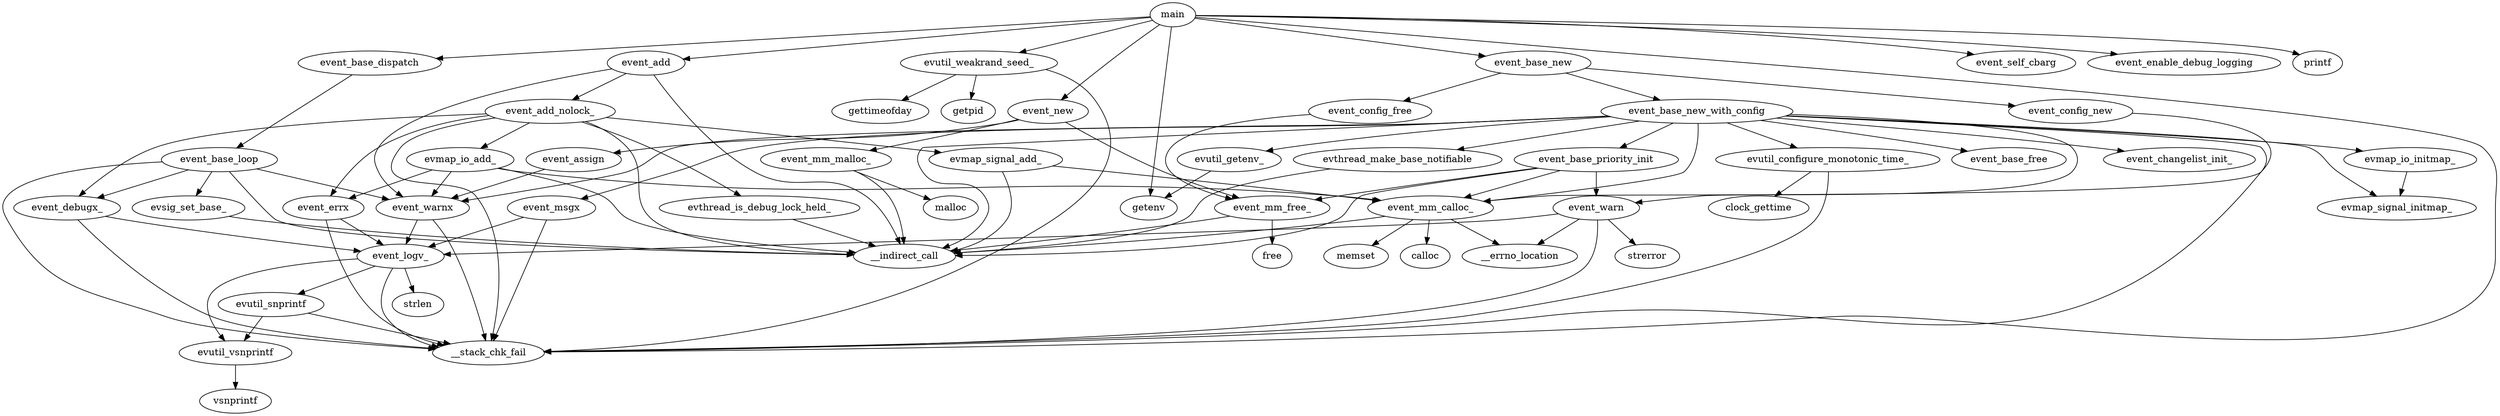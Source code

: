 digraph "callgraph-info-combiner" {
	graph [bb="0,0,3629.6,612",
		bgcolor=white
	];
	node [label="\N"];
	main	[height=0.5,
		pos="1375,594",
		width=0.93881];
	getenv	[height=0.5,
		pos="1489,306",
		width=1.1735];
	main -> getenv	[pos="e,1482,323.95 1381.5,576.05 1392.9,546.67 1417,484.4 1438,432 1451.7,397.8 1467.8,358.49 1478.2,333.22"];
	evutil_weakrand_seed_	[height=0.5,
		pos="379.99,522",
		width=3.2497];
	main -> evutil_weakrand_seed_	[pos="e,483.82,530.3 1341.6,590.65 1209.4,581.35 718.9,546.84 494,531.02"];
	__stack_chk_fail	[height=0.5,
		pos="1197,90",
		width=2.3109];
	main -> __stack_chk_fail	[pos="e,1114.6,92.576 1340.9,592.84 1136.1,591.71 73.966,583.77 21.985,540 -8.9553,513.95 2.9851,491.45 2.9851,451 2.9851,451 2.9851,451 \
2.9851,233 2.9851,188.27 12.218,167.97 49.985,144 94.206,115.93 839.05,98.226 1104.2,92.788"];
	event_self_cbarg	[height=0.5,
		pos="1725,522",
		width=2.4553];
	main -> event_self_cbarg	[pos="e,1664.4,535.12 1406,586.79 1461.4,575.71 1578.6,552.28 1654.4,537.11"];
	event_enable_debug_logging	[height=0.5,
		pos="1975,522",
		width=3.9899];
	main -> event_enable_debug_logging	[pos="e,1873.9,534.79 1407.7,589.19 1492.7,579.26 1724,552.28 1863.6,535.99"];
	event_add	[height=0.5,
		pos="815.99,522",
		width=1.6068];
	main -> event_add	[pos="e,868.88,529.62 1342.5,588.93 1252.4,577.65 998.02,545.8 878.94,530.88"];
	printf	[height=0.5,
		pos="2174,522",
		width=1.0291];
	main -> printf	[pos="e,2146.6,534.55 1408.8,591.89 1536.4,587.52 1987.7,570.21 2128,540 2131,539.36 2134,538.56 2137.1,537.67"];
	event_base_dispatch	[height=0.5,
		pos="137.99,522",
		width=2.9608];
	main -> event_base_dispatch	[pos="e,212.11,534.97 1341,592.61 1204.2,590.79 681.6,581.34 253.99,540 243.7,539.01 232.93,537.74 222.27,536.34"];
	event_base_new	[height=0.5,
		pos="1533,522",
		width=2.3831];
	main -> event_base_new	[pos="e,1497.9,538.52 1400.4,581.75 1424.1,571.23 1460.1,555.29 1488.6,542.67"];
	event_new	[height=0.5,
		pos="1331,450",
		width=1.661];
	main -> event_new	[pos="e,1336.3,468.27 1369.8,576.15 1362.3,551.94 1348.4,507.05 1339.4,478.13"];
	evutil_weakrand_seed_ -> __stack_chk_fail	[pos="e,1113.7,90.582 381.67,503.79 382.61,483.5 380.71,450.23 360.99,432 271.77,349.51 190.28,464.58 89.985,396 52.712,370.51 40.985,\
352.15 40.985,307 40.985,307 40.985,307 40.985,233 40.985,186.5 55.928,167.61 95.985,144 181.6,93.526 853.32,90.069 1103.5,90.559"];
	gettimeofday	[height=0.5,
		pos="181.99,450",
		width=2.004];
	evutil_weakrand_seed_ -> gettimeofday	[pos="e,221.9,465.11 335.55,505.29 304.65,494.37 263.45,479.8 231.5,468.51"];
	getpid	[height=0.5,
		pos="311.99,450",
		width=1.1193];
	evutil_weakrand_seed_ -> getpid	[pos="e,327.36,466.83 363.52,504.05 354.84,495.12 344.05,484.01 334.6,474.28"];
	event_add_nolock_	[height=0.5,
		pos="620.99,450",
		width=2.69];
	event_add -> event_add_nolock_	[pos="e,663.61,466.3 779.31,507.83 749.38,497.09 706.73,481.78 673.24,469.76"];
	__indirect_call	[height=0.5,
		pos="984.99,234",
		width=2.1123];
	event_add -> __indirect_call	[pos="e,913.41,240.25 758.63,519.36 680.13,515.76 545.47,504.32 514.99,468 504.7,455.74 512.03,447.73 514.99,432 527.68,364.35 517.51,\
330.08 571.99,288 597.67,268.16 790.55,250.07 903.41,241.04"];
	event_warnx	[height=0.5,
		pos="1221,306",
		width=1.9318];
	event_add -> event_warnx	[pos="e,1170,318.28 840.26,505.46 875.12,482.79 940.91,438.69 992.99,396 1011,381.25 1010.7,371.46 1031,360 1053.1,347.48 1113.5,331.66 \
1160.3,320.57"];
	event_add_nolock_ -> __stack_chk_fail	[pos="e,1114.1,92.273 535.33,441.6 400.36,429.67 151.7,406.46 134.99,396 95.362,371.22 78.985,353.73 78.985,307 78.985,307 78.985,307 \
78.985,233 78.985,130.81 191.44,167.09 290.99,144 443.45,108.63 904.92,96.239 1104,92.462"];
	event_add_nolock_ -> __indirect_call	[pos="e,912.04,239.22 588.14,432.99 573.97,424.2 558.86,411.83 550.99,396 543.86,381.67 545.48,375.02 550.99,360 558.2,340.31 593.63,298.14 \
611.99,288 660.39,261.27 807.58,246.73 901.94,239.94"];
	evmap_signal_add_	[height=0.5,
		pos="668.99,378",
		width=2.7623];
	event_add_nolock_ -> evmap_signal_add_	[pos="e,657.14,396.28 632.6,432.05 638.24,423.84 645.13,413.79 651.39,404.66"];
	event_errx	[height=0.5,
		pos="1073,306",
		width=1.679];
	event_add_nolock_ -> event_errx	[pos="e,1019.4,314.46 679.53,435.56 709.97,427.02 746.98,414.1 776.99,396 796.9,383.98 794.35,370.75 814.99,360 848.13,342.72 944.18,325.89 \
1009.3,315.99"];
	evmap_io_add_	[height=0.5,
		pos="903.99,378",
		width=2.2206];
	event_add_nolock_ -> evmap_io_add_	[pos="e,852.35,391.77 676.56,435.25 724.3,423.45 793.04,406.44 842.43,394.23"];
	evthread_is_debug_lock_held_	[height=0.5,
		pos="769.99,306",
		width=4.1524];
	event_add_nolock_ -> evthread_is_debug_lock_held_	[pos="e,673.67,319.82 593.67,432.66 581.23,423.59 567.78,411.08 560.99,396 554.41,381.41 551.16,372.63 560.99,360 574.4,342.76 619,330.23 \
663.57,321.69"];
	event_debugx_	[height=0.5,
		pos="447.99,306",
		width=2.2026];
	event_add_nolock_ -> event_debugx_	[pos="e,451.97,323.98 562.55,435.58 537.77,427.49 510.04,414.96 489.99,396 472.2,379.19 461.16,353.32 454.9,333.8"];
	evmap_signal_add_ -> __indirect_call	[pos="e,978.86,252.05 740.26,365.34 811.47,353.23 912.54,334.6 927.99,324 950.22,308.74 965.71,281.67 974.87,261.38"];
	event_mm_calloc_	[height=0.5,
		pos="1908,306",
		width=2.5998];
	evmap_signal_add_ -> event_mm_calloc_	[pos="e,1843.4,319.05 746.92,366.76 768.9,364.19 792.85,361.69 814.99,360 1254.4,326.49 1367.5,368.32 1806,324 1814.9,323.1 1824.2,321.9 \
1833.5,320.56"];
	event_mm_calloc_ -> __indirect_call	[pos="e,1056.5,240.17 1842.6,293.07 1830.4,291.15 1817.8,289.35 1806,288 1549.8,258.77 1484.3,269.03 1227,252 1173.5,248.46 1113.5,244.24 \
1066.6,240.89"];
	memset	[height=0.5,
		pos="1806,234",
		width=1.336];
	event_mm_calloc_ -> memset	[pos="e,1828,250.11 1884.1,288.59 1869.9,278.86 1851.8,266.43 1836.6,255.99"];
	calloc	[height=0.5,
		pos="1909,234",
		width=1.0291];
	event_mm_calloc_ -> calloc	[pos="e,1908.7,252.1 1908.2,287.7 1908.3,279.98 1908.5,270.71 1908.6,262.11"];
	__errno_location	[height=0.5,
		pos="2050,234",
		width=2.3831];
	event_mm_calloc_ -> __errno_location	[pos="e,2018,250.74 1940.6,288.94 1960.9,278.91 1987.3,265.91 2009,255.19"];
	event_errx -> __stack_chk_fail	[pos="e,1187.1,108.01 1082.7,288.21 1104.3,250.95 1156.3,161.17 1182.1,116.76"];
	event_logv_	[height=0.5,
		pos="1301,234",
		width=1.8054];
	event_errx -> event_logv_	[pos="e,1258.9,247.91 1113.5,292.57 1151.4,280.93 1208.2,263.48 1249.4,250.85"];
	event_logv_ -> __stack_chk_fail	[pos="e,1206.7,107.92 1285,216.39 1275.6,206.22 1263.6,192.75 1254,180 1238.5,159.56 1223,134.94 1212,116.77"];
	evutil_snprintf	[height=0.5,
		pos="1436,162",
		width=2.1845];
	event_logv_ -> evutil_snprintf	[pos="e,1405.8,178.64 1330.3,217.81 1349.7,207.72 1375.5,194.36 1396.7,183.36"];
	evutil_vsnprintf	[height=0.5,
		pos="2270,90",
		width=2.329];
	event_logv_ -> evutil_vsnprintf	[pos="e,2202.8,100.85 1356.9,224.8 1521.4,200.71 2003.5,130.05 2192.6,102.34"];
	strlen	[height=0.5,
		pos="1301,162",
		width=1.0652];
	event_logv_ -> strlen	[pos="e,1301,180.1 1301,215.7 1301,207.98 1301,198.71 1301,190.11"];
	evutil_snprintf -> __stack_chk_fail	[pos="e,1244.4,104.9 1389.6,147.42 1350.9,136.08 1295.6,119.87 1254.1,107.74"];
	evutil_snprintf -> evutil_vsnprintf	[pos="e,2193.4,97.429 1508.5,154.91 1661.9,142.04 2018.3,112.13 2183.3,98.277"];
	vsnprintf	[height=0.5,
		pos="2270,18",
		width=1.4804];
	evutil_vsnprintf -> vsnprintf	[pos="e,2270,36.104 2270,71.697 2270,63.983 2270,54.712 2270,46.112"];
	evmap_io_add_ -> __indirect_call	[pos="e,983.21,252.17 926.92,360.7 938.69,351.23 952.33,338.35 960.99,324 972.38,305.1 978.47,280.73 981.65,262.27"];
	evmap_io_add_ -> event_mm_calloc_	[pos="e,1843.1,319 968.47,367.27 988.47,364.55 1010.6,361.83 1031,360 1374.4,329.1 1463.1,360.41 1806,324 1814.7,323.07 1823.9,321.87 \
1832.9,320.54"];
	evmap_io_add_ -> event_errx	[pos="e,1039.3,320.97 940.66,361.81 966.88,350.95 1002.3,336.29 1029.9,324.86"];
	evmap_io_add_ -> event_warnx	[pos="e,1169.9,318.27 958.84,364.89 1015,352.49 1101.9,333.29 1160.1,320.44"];
	event_warnx -> __stack_chk_fail	[pos="e,1198.9,108.23 1219.1,287.85 1214.9,250.83 1205.1,163.18 1200.1,118.39"];
	event_warnx -> event_logv_	[pos="e,1282.2,251.47 1239.9,288.41 1250.3,279.34 1263.3,267.97 1274.6,258.06"];
	evthread_is_debug_lock_held_ -> __indirect_call	[pos="e,942.07,248.97 819.31,288.94 853.05,277.96 897.73,263.41 932.18,252.19"];
	event_debugx_ -> __stack_chk_fail	[pos="e,1148.8,104.77 495.41,291.45 626.83,253.9 995.46,148.58 1138.9,107.6"];
	event_debugx_ -> event_logv_	[pos="e,1239.1,239.55 517.77,297.35 546.88,294.27 581.05,290.79 611.99,288 730.25,277.32 1077.6,251.47 1229,240.29"];
	event_base_loop	[height=0.5,
		pos="229.99,378",
		width=2.4012];
	event_base_dispatch -> event_base_loop	[pos="e,164.75,389.99 121.46,503.95 105.43,485.28 85.613,454.93 100.99,432 113.55,413.25 134.07,401.13 155.09,393.29"];
	event_base_loop -> __stack_chk_fail	[pos="e,1132.2,101.34 199.66,361.03 186.09,352.12 171.48,339.64 163.99,324 157.07,309.57 153.84,300.37 163.99,288 370.57,35.939 562.49,\
203.13 882.99,144 964.65,128.93 1058.6,113.3 1122.3,102.95"];
	event_base_loop -> __indirect_call	[pos="e,909.97,237.15 207.25,360.61 183.69,341.72 153.02,310.38 173.99,288 198.53,261.8 696.83,243.75 899.94,237.46"];
	event_base_loop -> event_warnx	[pos="e,1171.9,318.79 312.57,372.55 529.44,360.8 1101.3,329.53 1142,324 1148.4,323.13 1155,322.03 1161.6,320.8"];
	event_base_loop -> event_debugx_	[pos="e,404.25,321.04 274.89,362.58 309.67,351.41 357.96,335.91 394.7,324.11"];
	evsig_set_base_	[height=0.5,
		pos="266.99,306",
		width=2.329];
	event_base_loop -> evsig_set_base_	[pos="e,257.85,324.28 238.94,360.05 243.2,352.01 248.38,342.2 253.12,333.23"];
	evsig_set_base_ -> __indirect_call	[pos="e,911.61,238.93 326.39,293.26 337.52,291.31 349.08,289.46 359.99,288 552.97,262.24 781.24,246.61 901.38,239.53"];
	event_config_free	[height=0.5,
		pos="1539,450",
		width=2.5456];
	event_base_new -> event_config_free	[pos="e,1537.5,468.1 1534.5,503.7 1535.1,495.98 1535.9,486.71 1536.7,478.11"];
	event_config_new	[height=0.5,
		pos="1741,450",
		width=2.5637];
	event_base_new -> event_config_new	[pos="e,1696.6,465.93 1576.3,506.41 1608.4,495.62 1652.3,480.84 1686.7,469.26"];
	event_base_new_with_config	[height=0.5,
		pos="2607,450",
		width=3.9719];
	event_base_new -> event_base_new_with_config	[pos="e,2465.9,453.2 1593.1,509.09 1604.7,507.13 1616.7,505.31 1628,504 1919.7,470.13 2262.9,457.84 2455.7,453.43"];
	event_mm_free_	[height=0.5,
		pos="1711,306",
		width=2.3831];
	event_config_free -> event_mm_free_	[pos="e,1656.1,319.84 1543.3,431.69 1549,411.92 1561,379.76 1582,360 1600,343.08 1624.1,331.23 1646.6,323.1"];
	event_mm_free_ -> __indirect_call	[pos="e,1056.4,240.29 1648.7,293.58 1636.2,291.53 1623.2,289.55 1611,288 1507.9,274.9 1211.4,251.94 1066.6,241.05"];
	free	[height=0.5,
		pos="1711,234",
		width=0.81243];
	event_mm_free_ -> free	[pos="e,1711,252.1 1711,287.7 1711,279.98 1711,270.71 1711,262.11"];
	event_config_new -> event_mm_calloc_	[pos="e,1839.7,318.42 1681.1,436.29 1627.6,422.24 1562,396.63 1593,360 1593.2,359.71 1736.5,335.69 1829.7,320.09"];
	event_base_new_with_config -> __stack_chk_fail	[pos="e,1279.2,93.009 2742.7,444.17 2836.8,438.26 2951.8,425.14 2990,396 3024.2,369.89 3028,350.01 3028,307 3028,307 3028,307 3028,233 \
3028,144.85 1661.2,103.02 1289.4,93.274"];
	event_base_new_with_config -> __indirect_call	[pos="e,1056.2,240.43 2469.4,445.01 2255.7,438.05 1862.3,421.91 1803,396 1781.7,386.68 1785.7,370.57 1765,360 1687.7,320.54 1648.9,366.16 \
1573,324 1554,313.46 1559.4,297.68 1540,288 1519.1,277.61 1215.2,252.83 1066.2,241.21"];
	event_base_new_with_config -> event_mm_calloc_	[pos="e,1987.5,315.58 2477.6,442.31 2368.6,435.04 2222.1,420.97 2169,396 2147.9,386.1 2151.4,371.07 2131,360 2090,337.83 2039.8,324.85 \
1997.5,317.29"];
	event_base_new_with_config -> event_warnx	[pos="e,1216.6,324.23 2467.4,446.04 2121.5,438.4 1251.2,417.13 1229,396 1212.8,380.6 1212.3,354.34 1214.9,334.32"];
	evutil_configure_monotonic_time_	[height=0.5,
		pos="2607,378",
		width=4.6399];
	event_base_new_with_config -> evutil_configure_monotonic_time_	[pos="e,2607,396.1 2607,431.7 2607,423.98 2607,414.71 2607,406.11"];
	event_msgx	[height=0.5,
		pos="3564,306",
		width=1.8234];
	event_base_new_with_config -> event_msgx	[pos="e,3561.8,324.11 2750,448.86 2992.2,447.43 3463.1,439.07 3525,396 3545.3,381.89 3555.1,354.79 3559.8,334.19"];
	event_base_free	[height=0.5,
		pos="2877,378",
		width=2.3651];
	event_base_new_with_config -> event_base_free	[pos="e,2825.3,392.4 2666.6,433.55 2710.8,422.1 2770.8,406.53 2815.4,394.96"];
	event_base_priority_init	[height=0.5,
		pos="2300,378",
		width=3.3941];
	event_base_new_with_config -> event_base_priority_init	[pos="e,2363.4,393.45 2541.1,433.98 2491.8,422.74 2424.4,407.36 2373.3,395.73"];
	event_warn	[height=0.5,
		pos="2211,306",
		width=1.7873];
	event_base_new_with_config -> event_warn	[pos="e,2273.3,310.79 2747.9,446.92 2837.5,442.26 2942,429.51 2971,396 2981.5,383.9 2981.9,371.7 2971,360 2965.2,353.74 2472.1,322.97 \
2283.4,311.4"];
	evmap_signal_initmap_	[height=0.5,
		pos="3362,306",
		width=3.2858];
	event_base_new_with_config -> evmap_signal_initmap_	[pos="e,3424,321.36 2746.1,445.76 2992.3,439.33 3481.3,423.21 3507,396 3537,364.2 3483.9,339.43 3433.7,324.18"];
	evmap_io_initmap_	[height=0.5,
		pos="3399,378",
		width=2.7442];
	event_base_new_with_config -> evmap_io_initmap_	[pos="e,3329.4,390.78 2735.5,442.07 2873.2,433.94 3098,418.63 3291,396 3300.2,394.92 3309.9,393.63 3319.5,392.25"];
	evutil_getenv_	[height=0.5,
		pos="1679,378",
		width=2.1484];
	event_base_new_with_config -> evutil_getenv_	[pos="e,1734.6,390.5 2468.8,445.39 2302.4,439.86 2014.9,426.51 1770,396 1761.7,394.97 1753.1,393.66 1744.6,392.23"];
	event_changelist_init_	[height=0.5,
		pos="3169,378",
		width=3.1414];
	event_base_new_with_config -> event_changelist_init_	[pos="e,3086,390.25 2707.2,437.13 2795.4,426.6 2927.3,410.66 3042,396 3053,394.59 3064.5,393.09 3076,391.58"];
	evthread_make_base_notifiable	[height=0.5,
		pos="1967,378",
		width=4.3149];
	event_base_new_with_config -> evthread_make_base_notifiable	[pos="e,2075.7,390.9 2502.7,437.6 2388.4,425.1 2205.4,405.08 2085.7,391.98"];
	evutil_configure_monotonic_time_ -> __stack_chk_fail	[pos="e,1279.7,92.457 2580.3,360.1 2527.9,327.64 2407.2,256.26 2297,216 2160.1,165.99 2121.2,165 1977,144 1730.6,108.12 1436.7,96.447 \
1290,92.712"];
	clock_gettime	[height=0.5,
		pos="2607,306",
		width=2.0762];
	evutil_configure_monotonic_time_ -> clock_gettime	[pos="e,2607,324.1 2607,359.7 2607,351.98 2607,342.71 2607,334.11"];
	event_msgx -> __stack_chk_fail	[pos="e,1279.3,92.744 3529.3,290.7 3446.7,257.43 3231,175.27 3042,144 2954.9,129.6 1651.2,100.73 1289.4,92.962"];
	event_msgx -> event_logv_	[pos="e,1364.2,238.38 3518.2,293.08 3508.6,291.02 3498.5,289.16 3489,288 3088.3,239.13 2076.4,265.21 1673,252 1569.3,248.6 1449.5,242.79 \
1374.4,238.92"];
	event_base_priority_init -> __indirect_call	[pos="e,1056.2,240.46 2251.8,361.42 2175.9,337.03 2035,292.17 2011,288 1667.3,228.19 1575.2,272.22 1227,252 1173.4,248.89 1113.2,244.66 \
1066.3,241.2"];
	event_base_priority_init -> event_mm_calloc_	[pos="e,1974.2,318.83 2225.3,363.67 2156.2,351.32 2053.9,333.05 1984.2,320.62"];
	event_base_priority_init -> event_mm_free_	[pos="e,1772.1,318.71 2203,366.99 2070,353.22 1843.3,329.5 1805,324 1797.6,322.93 1789.8,321.71 1782.1,320.43"];
	event_base_priority_init -> event_warn	[pos="e,2231.7,323.31 2278.4,360.05 2266.8,350.89 2252.3,339.46 2239.7,329.56"];
	event_warn -> __stack_chk_fail	[pos="e,1278.5,93.674 2203.5,287.96 2193.5,267.19 2173.5,232.78 2145,216 2001,131.25 1497.1,102.49 1288.5,94.072"];
	event_warn -> __errno_location	[pos="e,2085.5,250.46 2177.6,290.5 2153.7,280.08 2121.1,265.93 2094.9,254.52"];
	event_warn -> event_logv_	[pos="e,1364.5,238.17 2154.4,297.27 2129.7,294.08 2100.5,290.55 2074,288 1817.5,263.31 1512,245.89 1374.5,238.69"];
	strerror	[height=0.5,
		pos="2240,234",
		width=1.336];
	event_warn -> strerror	[pos="e,2232.8,252.28 2218,288.05 2221.3,280.18 2225.2,270.62 2228.9,261.79"];
	evmap_io_initmap_ -> evmap_signal_initmap_	[pos="e,3371.1,324.28 3390,360.05 3385.8,352.01 3380.6,342.2 3375.8,333.23"];
	evutil_getenv_ -> getenv	[pos="e,1519.9,318.37 1639.6,362.5 1607.4,350.63 1562,333.91 1529.5,321.93"];
	evthread_make_base_notifiable -> __indirect_call	[pos="e,1056.5,240.3 1864.5,364.39 1769.1,352.19 1638.4,334.1 1616,324 1593.3,313.76 1596,297.56 1573,288 1550,278.45 1222.6,252.82 1066.5,\
241.06"];
	event_new -> event_mm_free_	[pos="e,1666.1,321.44 1364.4,435.01 1407.8,416.98 1486.1,384.98 1554,360 1587.8,347.54 1626.2,334.56 1656.5,324.57"];
	event_mm_malloc_	[height=0.5,
		pos="1335,378",
		width=2.7081];
	event_new -> event_mm_malloc_	[pos="e,1334,396.1 1332,431.7 1332.4,423.98 1332.9,414.71 1333.4,406.11"];
	event_assign	[height=0.5,
		pos="1111,378",
		width=1.9679];
	event_new -> event_assign	[pos="e,1153.3,392.45 1291.4,436.4 1255.5,424.97 1202.3,408.04 1162.9,395.53"];
	event_mm_malloc_ -> __indirect_call	[pos="e,1058.2,239.08 1333.3,359.99 1330.2,339.59 1322,305.88 1300,288 1265.3,259.86 1149.5,246.15 1068.4,239.85"];
	malloc	[height=0.5,
		pos="1388,306",
		width=1.1374];
	event_mm_malloc_ -> malloc	[pos="e,1375.6,323.31 1347.8,360.05 1354.3,351.5 1362.3,340.97 1369.4,331.56"];
	event_assign -> event_warnx	[pos="e,1196.1,322.82 1135.9,361.12 1151.1,351.45 1170.7,338.98 1187.3,328.44"];
}
